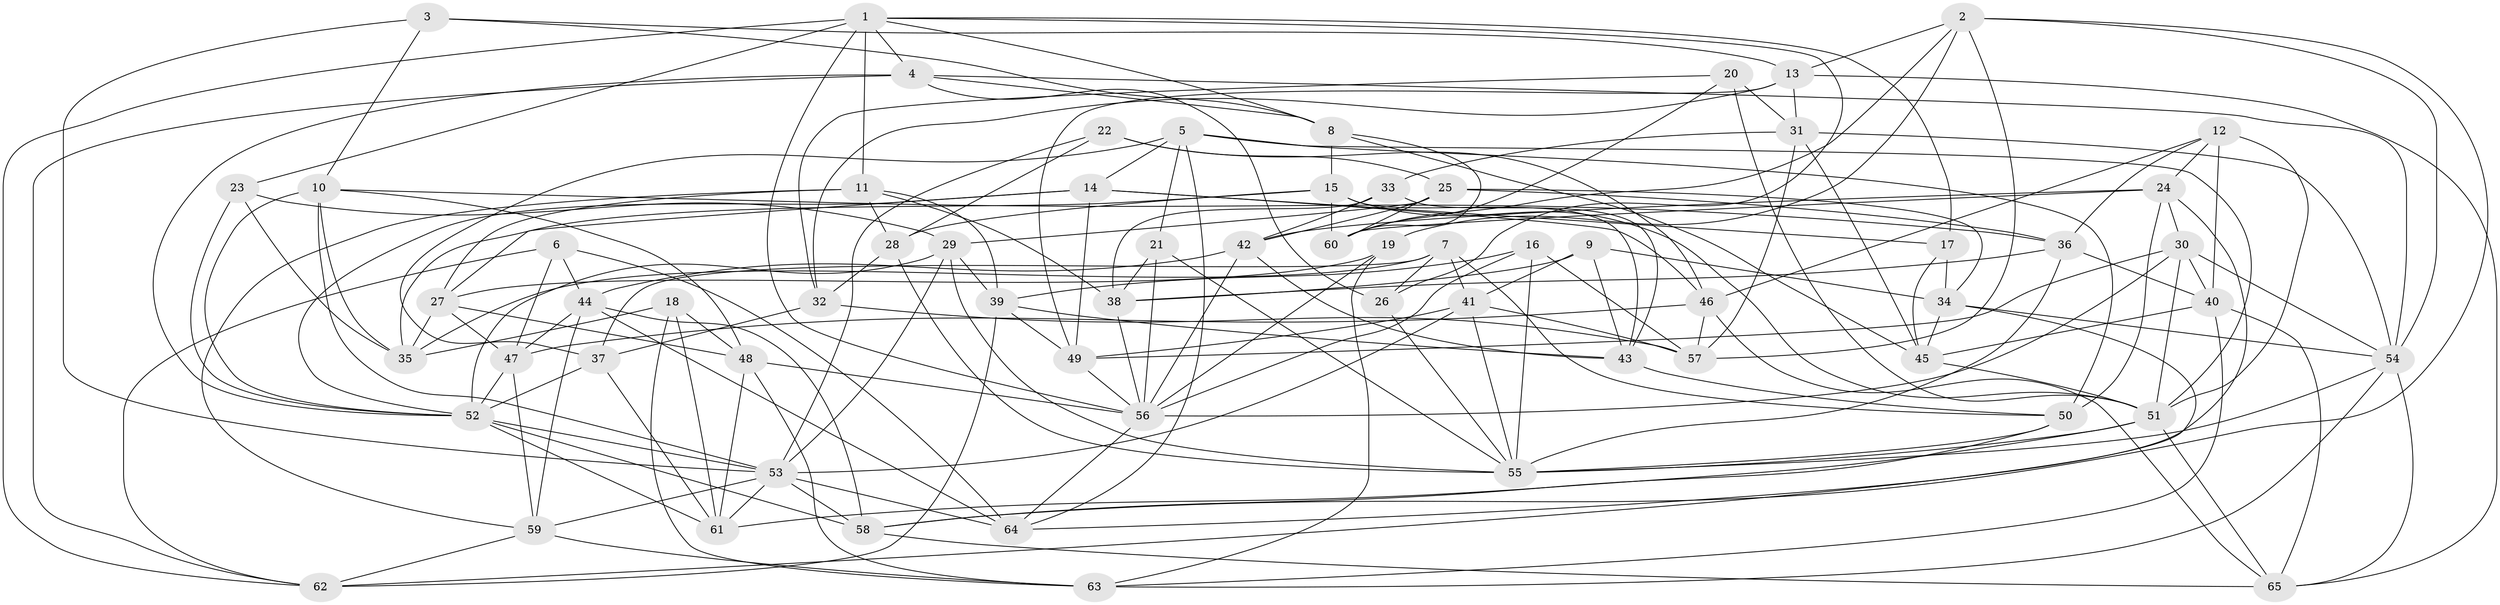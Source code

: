 // original degree distribution, {4: 1.0}
// Generated by graph-tools (version 1.1) at 2025/26/03/09/25 03:26:57]
// undirected, 65 vertices, 191 edges
graph export_dot {
graph [start="1"]
  node [color=gray90,style=filled];
  1;
  2;
  3;
  4;
  5;
  6;
  7;
  8;
  9;
  10;
  11;
  12;
  13;
  14;
  15;
  16;
  17;
  18;
  19;
  20;
  21;
  22;
  23;
  24;
  25;
  26;
  27;
  28;
  29;
  30;
  31;
  32;
  33;
  34;
  35;
  36;
  37;
  38;
  39;
  40;
  41;
  42;
  43;
  44;
  45;
  46;
  47;
  48;
  49;
  50;
  51;
  52;
  53;
  54;
  55;
  56;
  57;
  58;
  59;
  60;
  61;
  62;
  63;
  64;
  65;
  1 -- 4 [weight=1.0];
  1 -- 8 [weight=1.0];
  1 -- 11 [weight=1.0];
  1 -- 17 [weight=1.0];
  1 -- 23 [weight=1.0];
  1 -- 26 [weight=1.0];
  1 -- 56 [weight=1.0];
  1 -- 62 [weight=1.0];
  2 -- 13 [weight=1.0];
  2 -- 19 [weight=1.0];
  2 -- 54 [weight=1.0];
  2 -- 57 [weight=1.0];
  2 -- 58 [weight=1.0];
  2 -- 60 [weight=1.0];
  3 -- 8 [weight=1.0];
  3 -- 10 [weight=1.0];
  3 -- 13 [weight=1.0];
  3 -- 53 [weight=1.0];
  4 -- 8 [weight=1.0];
  4 -- 26 [weight=1.0];
  4 -- 52 [weight=1.0];
  4 -- 54 [weight=1.0];
  4 -- 62 [weight=1.0];
  5 -- 14 [weight=1.0];
  5 -- 21 [weight=1.0];
  5 -- 37 [weight=1.0];
  5 -- 50 [weight=1.0];
  5 -- 51 [weight=1.0];
  5 -- 64 [weight=1.0];
  6 -- 44 [weight=1.0];
  6 -- 47 [weight=1.0];
  6 -- 62 [weight=1.0];
  6 -- 64 [weight=1.0];
  7 -- 26 [weight=1.0];
  7 -- 35 [weight=1.0];
  7 -- 37 [weight=2.0];
  7 -- 41 [weight=1.0];
  7 -- 50 [weight=1.0];
  8 -- 15 [weight=1.0];
  8 -- 45 [weight=1.0];
  8 -- 60 [weight=1.0];
  9 -- 34 [weight=1.0];
  9 -- 38 [weight=1.0];
  9 -- 41 [weight=1.0];
  9 -- 43 [weight=1.0];
  10 -- 35 [weight=1.0];
  10 -- 36 [weight=1.0];
  10 -- 48 [weight=1.0];
  10 -- 52 [weight=1.0];
  10 -- 53 [weight=1.0];
  11 -- 27 [weight=1.0];
  11 -- 28 [weight=1.0];
  11 -- 38 [weight=1.0];
  11 -- 39 [weight=1.0];
  11 -- 59 [weight=1.0];
  12 -- 24 [weight=1.0];
  12 -- 36 [weight=1.0];
  12 -- 40 [weight=1.0];
  12 -- 46 [weight=1.0];
  12 -- 51 [weight=2.0];
  13 -- 31 [weight=1.0];
  13 -- 32 [weight=1.0];
  13 -- 49 [weight=1.0];
  13 -- 65 [weight=1.0];
  14 -- 17 [weight=1.0];
  14 -- 27 [weight=1.0];
  14 -- 46 [weight=1.0];
  14 -- 49 [weight=1.0];
  14 -- 52 [weight=1.0];
  15 -- 28 [weight=1.0];
  15 -- 35 [weight=1.0];
  15 -- 43 [weight=1.0];
  15 -- 51 [weight=1.0];
  15 -- 60 [weight=1.0];
  16 -- 39 [weight=1.0];
  16 -- 55 [weight=1.0];
  16 -- 56 [weight=1.0];
  16 -- 57 [weight=1.0];
  17 -- 34 [weight=1.0];
  17 -- 45 [weight=1.0];
  18 -- 35 [weight=1.0];
  18 -- 48 [weight=1.0];
  18 -- 61 [weight=1.0];
  18 -- 63 [weight=1.0];
  19 -- 27 [weight=1.0];
  19 -- 56 [weight=1.0];
  19 -- 63 [weight=1.0];
  20 -- 31 [weight=1.0];
  20 -- 32 [weight=1.0];
  20 -- 51 [weight=1.0];
  20 -- 60 [weight=1.0];
  21 -- 38 [weight=1.0];
  21 -- 55 [weight=1.0];
  21 -- 56 [weight=1.0];
  22 -- 25 [weight=1.0];
  22 -- 28 [weight=1.0];
  22 -- 46 [weight=1.0];
  22 -- 53 [weight=1.0];
  23 -- 29 [weight=1.0];
  23 -- 35 [weight=1.0];
  23 -- 52 [weight=1.0];
  24 -- 30 [weight=1.0];
  24 -- 42 [weight=1.0];
  24 -- 50 [weight=1.0];
  24 -- 60 [weight=1.0];
  24 -- 64 [weight=1.0];
  25 -- 29 [weight=1.0];
  25 -- 34 [weight=1.0];
  25 -- 36 [weight=1.0];
  25 -- 42 [weight=1.0];
  25 -- 60 [weight=1.0];
  26 -- 55 [weight=1.0];
  27 -- 35 [weight=1.0];
  27 -- 47 [weight=1.0];
  27 -- 48 [weight=1.0];
  28 -- 32 [weight=2.0];
  28 -- 55 [weight=1.0];
  29 -- 39 [weight=1.0];
  29 -- 52 [weight=1.0];
  29 -- 53 [weight=1.0];
  29 -- 55 [weight=1.0];
  30 -- 40 [weight=1.0];
  30 -- 49 [weight=1.0];
  30 -- 51 [weight=1.0];
  30 -- 54 [weight=1.0];
  30 -- 56 [weight=1.0];
  31 -- 33 [weight=1.0];
  31 -- 45 [weight=1.0];
  31 -- 54 [weight=1.0];
  31 -- 57 [weight=1.0];
  32 -- 37 [weight=1.0];
  32 -- 57 [weight=1.0];
  33 -- 38 [weight=1.0];
  33 -- 42 [weight=1.0];
  33 -- 43 [weight=1.0];
  34 -- 45 [weight=1.0];
  34 -- 54 [weight=1.0];
  34 -- 62 [weight=1.0];
  36 -- 38 [weight=1.0];
  36 -- 40 [weight=1.0];
  36 -- 55 [weight=1.0];
  37 -- 52 [weight=1.0];
  37 -- 61 [weight=1.0];
  38 -- 56 [weight=1.0];
  39 -- 43 [weight=1.0];
  39 -- 49 [weight=1.0];
  39 -- 62 [weight=1.0];
  40 -- 45 [weight=1.0];
  40 -- 63 [weight=1.0];
  40 -- 65 [weight=1.0];
  41 -- 49 [weight=1.0];
  41 -- 53 [weight=1.0];
  41 -- 55 [weight=1.0];
  41 -- 57 [weight=1.0];
  42 -- 43 [weight=1.0];
  42 -- 44 [weight=1.0];
  42 -- 56 [weight=1.0];
  43 -- 50 [weight=1.0];
  44 -- 47 [weight=1.0];
  44 -- 58 [weight=1.0];
  44 -- 59 [weight=1.0];
  44 -- 64 [weight=1.0];
  45 -- 51 [weight=1.0];
  46 -- 47 [weight=1.0];
  46 -- 57 [weight=1.0];
  46 -- 65 [weight=1.0];
  47 -- 52 [weight=1.0];
  47 -- 59 [weight=1.0];
  48 -- 56 [weight=1.0];
  48 -- 61 [weight=1.0];
  48 -- 63 [weight=1.0];
  49 -- 56 [weight=1.0];
  50 -- 55 [weight=1.0];
  50 -- 58 [weight=1.0];
  51 -- 55 [weight=1.0];
  51 -- 61 [weight=1.0];
  51 -- 65 [weight=1.0];
  52 -- 53 [weight=1.0];
  52 -- 58 [weight=1.0];
  52 -- 61 [weight=1.0];
  53 -- 58 [weight=1.0];
  53 -- 59 [weight=1.0];
  53 -- 61 [weight=1.0];
  53 -- 64 [weight=1.0];
  54 -- 55 [weight=1.0];
  54 -- 63 [weight=1.0];
  54 -- 65 [weight=1.0];
  56 -- 64 [weight=1.0];
  58 -- 65 [weight=1.0];
  59 -- 62 [weight=1.0];
  59 -- 63 [weight=1.0];
}
